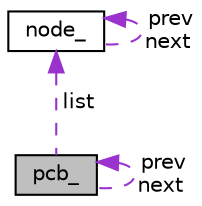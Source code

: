 digraph "pcb_"
{
 // LATEX_PDF_SIZE
  edge [fontname="Helvetica",fontsize="10",labelfontname="Helvetica",labelfontsize="10"];
  node [fontname="Helvetica",fontsize="10",shape=record];
  Node1 [label="pcb_",height=0.2,width=0.4,color="black", fillcolor="grey75", style="filled", fontcolor="black",tooltip="Process control block structure."];
  Node1 -> Node1 [dir="back",color="darkorchid3",fontsize="10",style="dashed",label=" prev\nnext" ];
  Node2 -> Node1 [dir="back",color="darkorchid3",fontsize="10",style="dashed",label=" list" ];
  Node2 [label="node_",height=0.2,width=0.4,color="black", fillcolor="white", style="filled",URL="$structnode__.html",tooltip="Double linked list node structure."];
  Node2 -> Node2 [dir="back",color="darkorchid3",fontsize="10",style="dashed",label=" prev\nnext" ];
}
